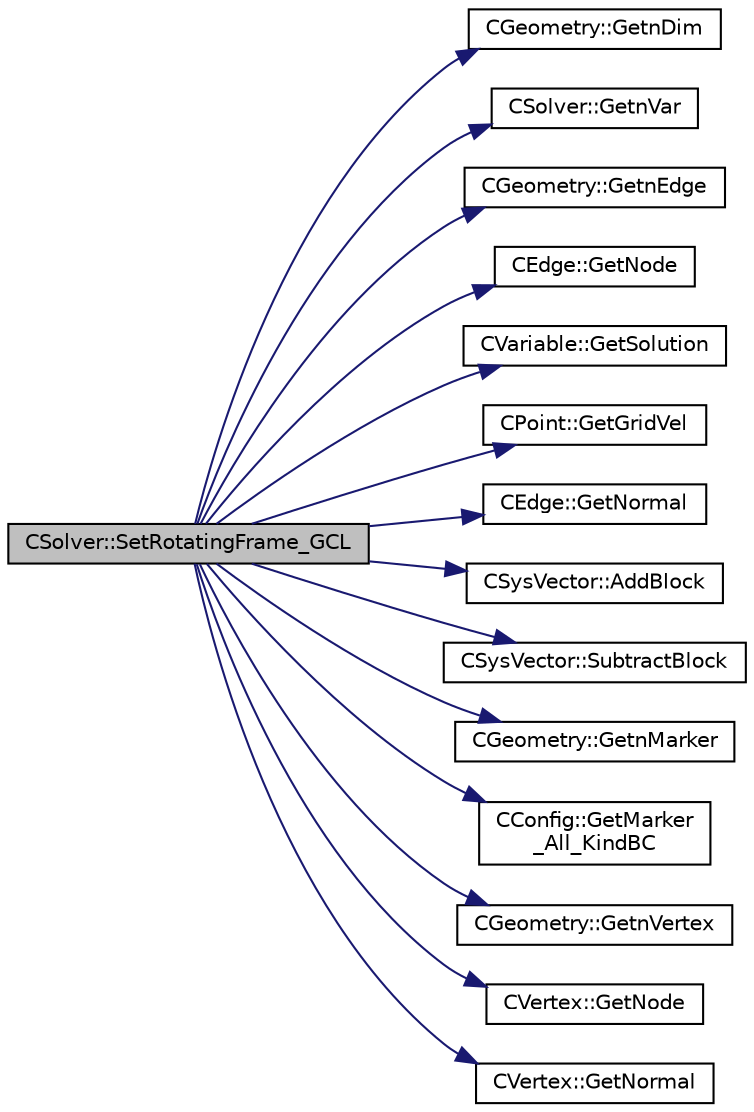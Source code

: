 digraph "CSolver::SetRotatingFrame_GCL"
{
  edge [fontname="Helvetica",fontsize="10",labelfontname="Helvetica",labelfontsize="10"];
  node [fontname="Helvetica",fontsize="10",shape=record];
  rankdir="LR";
  Node4845 [label="CSolver::SetRotatingFrame_GCL",height=0.2,width=0.4,color="black", fillcolor="grey75", style="filled", fontcolor="black"];
  Node4845 -> Node4846 [color="midnightblue",fontsize="10",style="solid",fontname="Helvetica"];
  Node4846 [label="CGeometry::GetnDim",height=0.2,width=0.4,color="black", fillcolor="white", style="filled",URL="$class_c_geometry.html#a2af01006c0c4f74ba089582f1a3587fe",tooltip="Get number of coordinates. "];
  Node4845 -> Node4847 [color="midnightblue",fontsize="10",style="solid",fontname="Helvetica"];
  Node4847 [label="CSolver::GetnVar",height=0.2,width=0.4,color="black", fillcolor="white", style="filled",URL="$class_c_solver.html#a65c22046b0cf1938ba22648912d04680",tooltip="Get the number of variables of the problem. "];
  Node4845 -> Node4848 [color="midnightblue",fontsize="10",style="solid",fontname="Helvetica"];
  Node4848 [label="CGeometry::GetnEdge",height=0.2,width=0.4,color="black", fillcolor="white", style="filled",URL="$class_c_geometry.html#a7d6e1e1d1e46da8f55ecbe1a9380530a",tooltip="Get number of edges. "];
  Node4845 -> Node4849 [color="midnightblue",fontsize="10",style="solid",fontname="Helvetica"];
  Node4849 [label="CEdge::GetNode",height=0.2,width=0.4,color="black", fillcolor="white", style="filled",URL="$class_c_edge.html#aee33b61d646e3fe59a4e23284ab1bf33",tooltip="Get the nodes of the edge. "];
  Node4845 -> Node4850 [color="midnightblue",fontsize="10",style="solid",fontname="Helvetica"];
  Node4850 [label="CVariable::GetSolution",height=0.2,width=0.4,color="black", fillcolor="white", style="filled",URL="$class_c_variable.html#a261483e39c23c1de7cb9aea7e917c121",tooltip="Get the solution. "];
  Node4845 -> Node4851 [color="midnightblue",fontsize="10",style="solid",fontname="Helvetica"];
  Node4851 [label="CPoint::GetGridVel",height=0.2,width=0.4,color="black", fillcolor="white", style="filled",URL="$class_c_point.html#a62ec636f4a05ac578b582a053e8553f9",tooltip="Get the value of the grid velocity at the point. "];
  Node4845 -> Node4852 [color="midnightblue",fontsize="10",style="solid",fontname="Helvetica"];
  Node4852 [label="CEdge::GetNormal",height=0.2,width=0.4,color="black", fillcolor="white", style="filled",URL="$class_c_edge.html#ada210a6f0643f444e7e491fc4ed9e662",tooltip="Copy the the normal vector of a face. "];
  Node4845 -> Node4853 [color="midnightblue",fontsize="10",style="solid",fontname="Helvetica"];
  Node4853 [label="CSysVector::AddBlock",height=0.2,width=0.4,color="black", fillcolor="white", style="filled",URL="$class_c_sys_vector.html#acd4c36df2ea0b7ad473944cff9bf5d72",tooltip="Add val_residual to the residual. "];
  Node4845 -> Node4854 [color="midnightblue",fontsize="10",style="solid",fontname="Helvetica"];
  Node4854 [label="CSysVector::SubtractBlock",height=0.2,width=0.4,color="black", fillcolor="white", style="filled",URL="$class_c_sys_vector.html#a732b302ca148d38b442bfe7e096a81be",tooltip="Subtract val_residual to the residual. "];
  Node4845 -> Node4855 [color="midnightblue",fontsize="10",style="solid",fontname="Helvetica"];
  Node4855 [label="CGeometry::GetnMarker",height=0.2,width=0.4,color="black", fillcolor="white", style="filled",URL="$class_c_geometry.html#a3c899d1370312702c189a8ee95a63ef7",tooltip="Get number of markers. "];
  Node4845 -> Node4856 [color="midnightblue",fontsize="10",style="solid",fontname="Helvetica"];
  Node4856 [label="CConfig::GetMarker\l_All_KindBC",height=0.2,width=0.4,color="black", fillcolor="white", style="filled",URL="$class_c_config.html#a57d43acc1457d2d27095ce006218862e",tooltip="Get the kind of boundary for each marker. "];
  Node4845 -> Node4857 [color="midnightblue",fontsize="10",style="solid",fontname="Helvetica"];
  Node4857 [label="CGeometry::GetnVertex",height=0.2,width=0.4,color="black", fillcolor="white", style="filled",URL="$class_c_geometry.html#a55427e474834af1941e13750b17975be",tooltip="Get number of vertices. "];
  Node4845 -> Node4858 [color="midnightblue",fontsize="10",style="solid",fontname="Helvetica"];
  Node4858 [label="CVertex::GetNode",height=0.2,width=0.4,color="black", fillcolor="white", style="filled",URL="$class_c_vertex.html#a95c513bf927464157ed96b6c79779a1f",tooltip="Get the node of the vertex. "];
  Node4845 -> Node4859 [color="midnightblue",fontsize="10",style="solid",fontname="Helvetica"];
  Node4859 [label="CVertex::GetNormal",height=0.2,width=0.4,color="black", fillcolor="white", style="filled",URL="$class_c_vertex.html#a0d289163c6f3384822fcb9ae86fc1c39",tooltip="Copy the the normal vector of a face. "];
}
